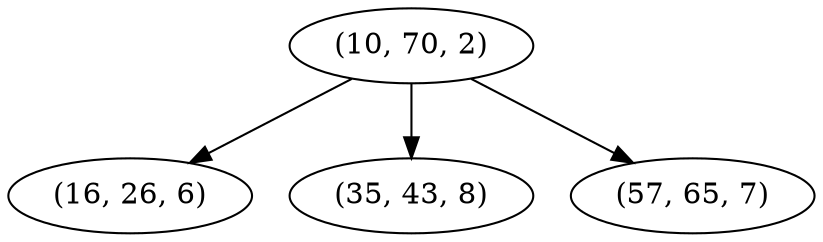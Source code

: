 digraph tree {
    "(10, 70, 2)";
    "(16, 26, 6)";
    "(35, 43, 8)";
    "(57, 65, 7)";
    "(10, 70, 2)" -> "(16, 26, 6)";
    "(10, 70, 2)" -> "(35, 43, 8)";
    "(10, 70, 2)" -> "(57, 65, 7)";
}
